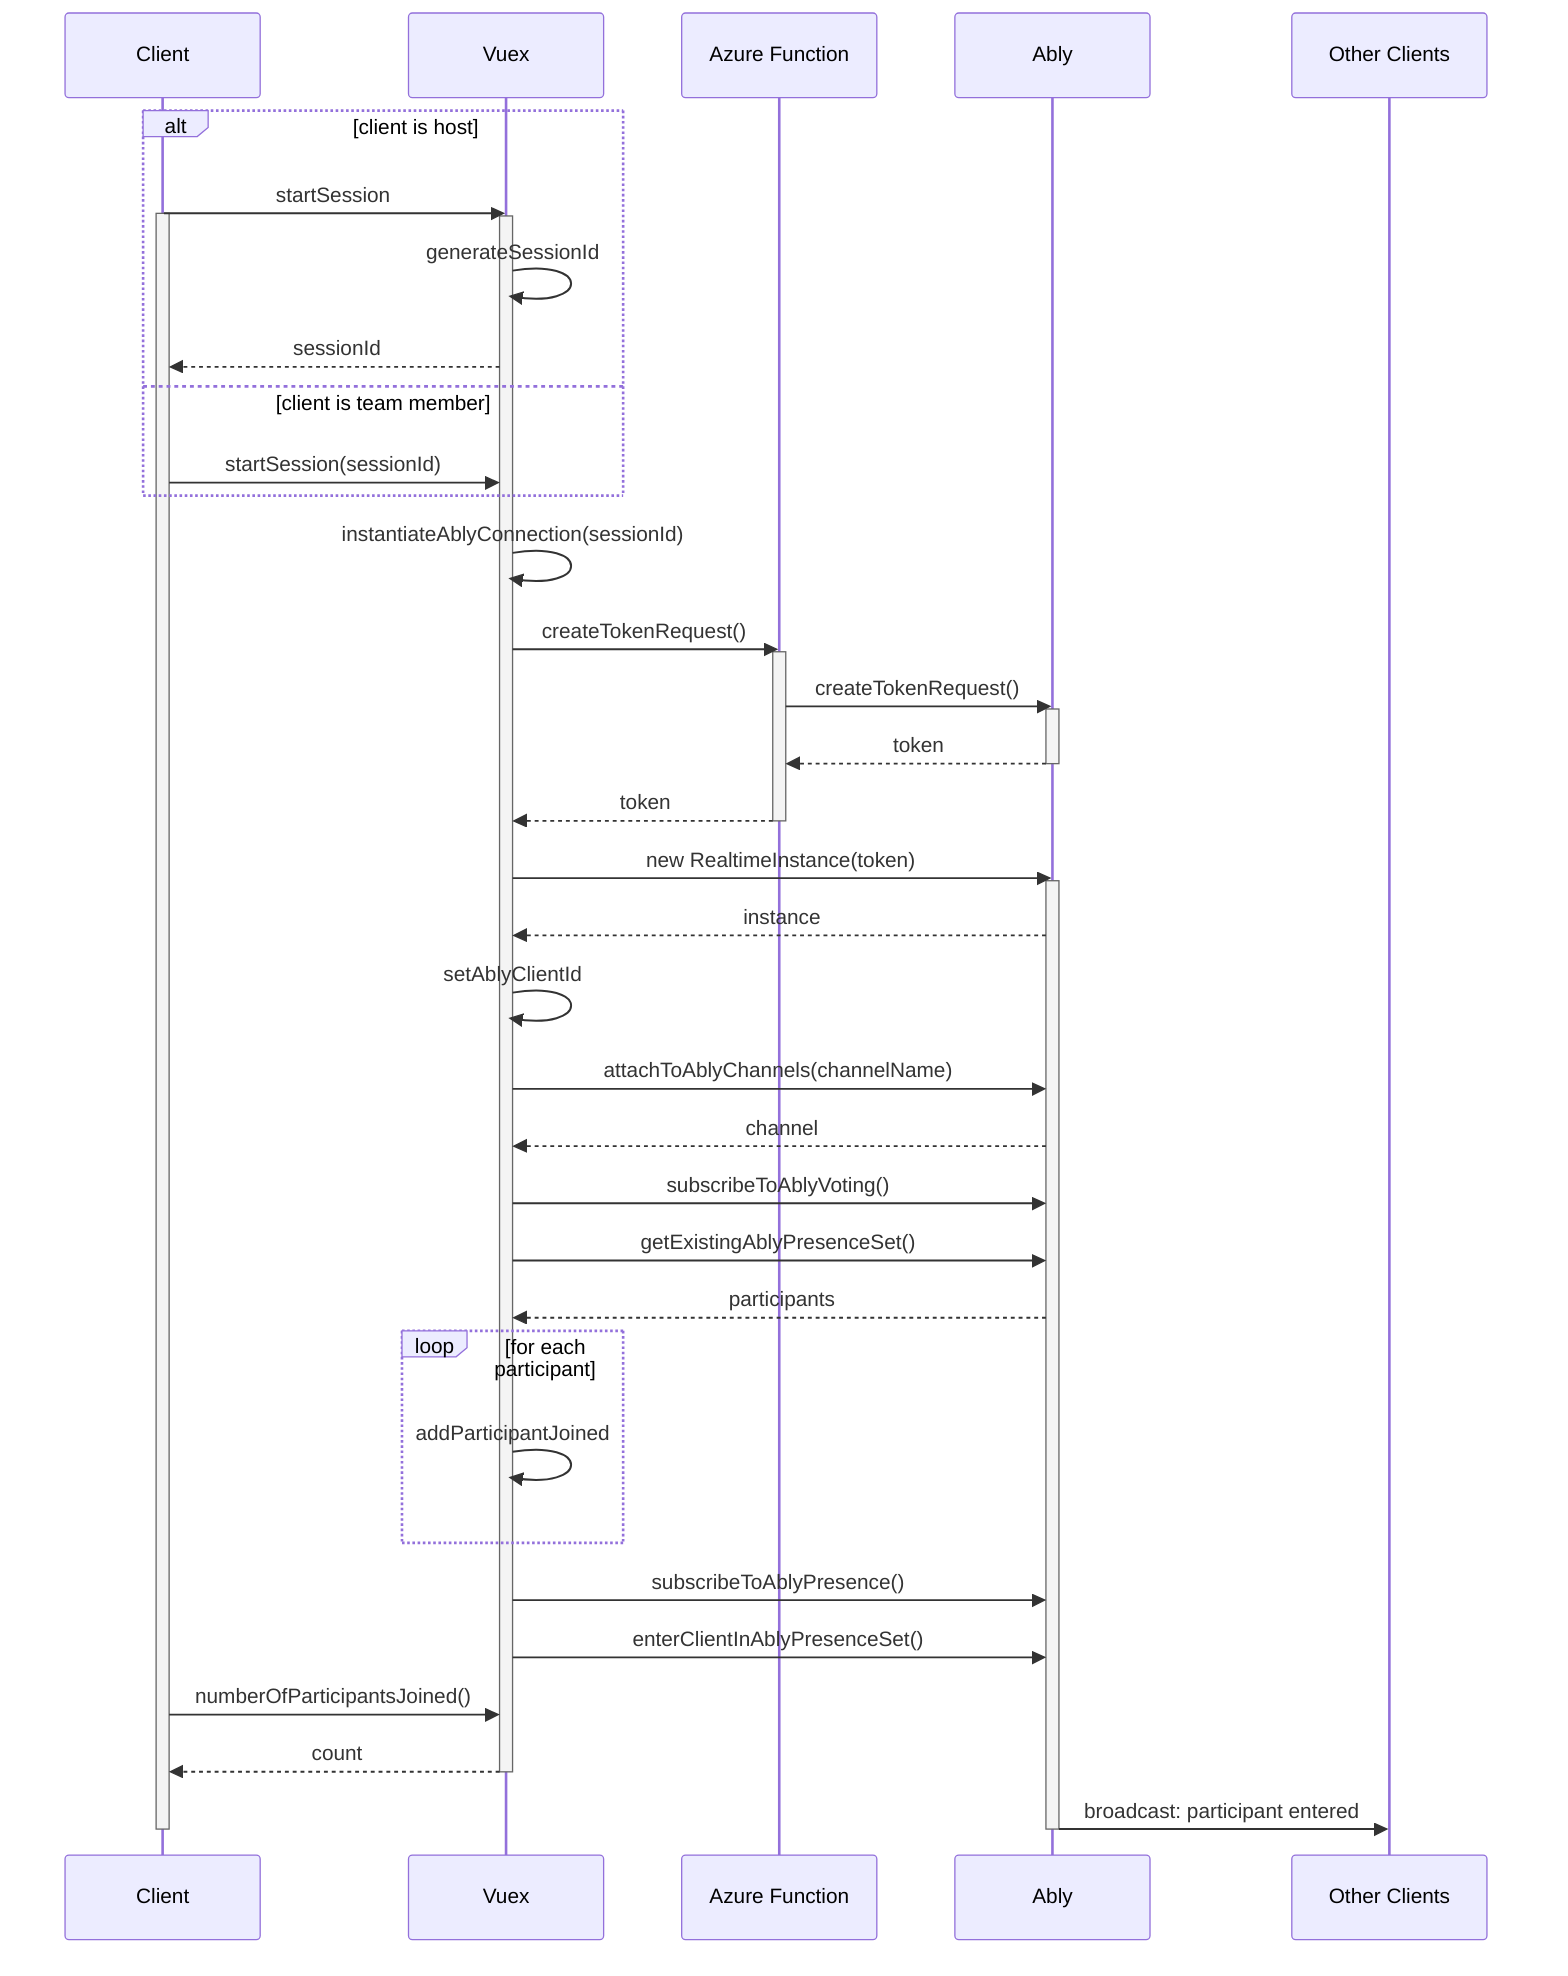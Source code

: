 sequenceDiagram
    alt client is host
        Client->>Vuex: startSession
        activate Client
        activate Vuex
        Vuex->>Vuex: generateSessionId
        
        Vuex-->>Client: sessionId
    else client is team member
        Client->>Vuex: startSession(sessionId)
    end
    Vuex->>Vuex: instantiateAblyConnection(sessionId)
    Vuex->>Azure Function: createTokenRequest()
    activate Azure Function
    Azure Function->>Ably: createTokenRequest()
    activate Ably
    Ably-->>Azure Function: token
    deactivate Ably
    Azure Function-->>Vuex: token
    deactivate Azure Function
    Vuex->>Ably: new RealtimeInstance(token)
    activate Ably
    Ably-->>Vuex: instance
    Vuex->>Vuex: setAblyClientId
    Vuex->>Ably: attachToAblyChannels(channelName)
    Ably-->>Vuex: channel
    Vuex->>Ably: subscribeToAblyVoting()
    Vuex->>Ably: getExistingAblyPresenceSet()
    Ably-->>Vuex: participants
    loop for each participant
        Vuex->>Vuex: addParticipantJoined
    end
    Vuex->>Ably: subscribeToAblyPresence()
    Vuex->>Ably: enterClientInAblyPresenceSet()
    Client->>Vuex: numberOfParticipantsJoined()
    Vuex-->>Client: count
    deactivate Vuex
    Ably->>Other Clients: broadcast: participant entered
    deactivate Ably
    deactivate Client